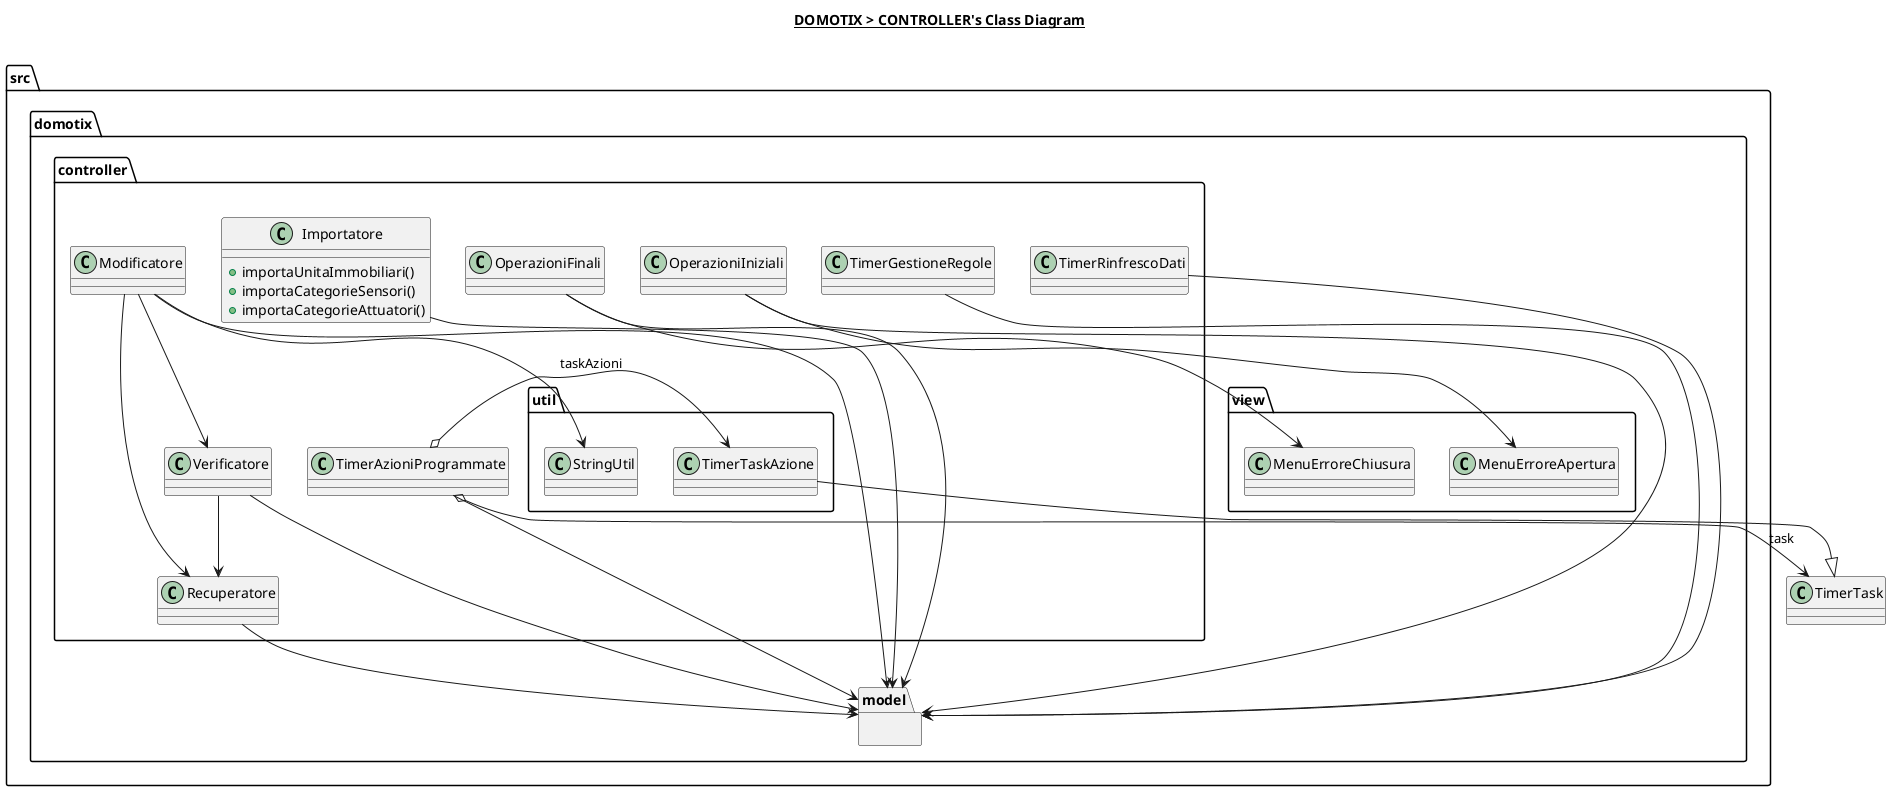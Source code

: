 @startuml

title __DOMOTIX > CONTROLLER's Class Diagram__\n

namespace src.domotix.controller {
    class src.domotix.controller.Importatore {
        + importaUnitaImmobiliari()
        + importaCategorieSensori()
        + importaCategorieAttuatori()
    }

    class src.domotix.controller.Modificatore {
    }

    class src.domotix.controller.OperazioniFinali {
    }

    class src.domotix.controller.OperazioniIniziali {
    }

    class src.domotix.controller.Recuperatore {
    }

    class src.domotix.controller.Verificatore {
    }

    class src.domotix.controller.TimerGestioneRegole {
    }

    class src.domotix.controller.TimerRinfrescoDati {
    }

    class src.domotix.controller.TimerAzioniProgrammate {
    }

    namespace util {
        class src.domotix.controller.util.StringUtil {
        }
        class src.domotix.controller.util.TimerTaskAzione {
        }
    }
}

namespace src.domotix.model {

}

src.domotix.controller.Modificatore --> src.domotix.controller.util.StringUtil
src.domotix.controller.Modificatore --> src.domotix.controller.Recuperatore
src.domotix.controller.Modificatore --> src.domotix.controller.Verificatore
src.domotix.controller.Modificatore --> src.domotix.model
src.domotix.controller.Importatore --> src.domotix.model

src.domotix.controller.Verificatore --> src.domotix.controller.Recuperatore
src.domotix.controller.Verificatore --> src.domotix.model

src.domotix.controller.Recuperatore --> src.domotix.model

src.domotix.controller.OperazioniIniziali --> src.domotix.model
src.domotix.controller.OperazioniIniziali --> src.domotix.view.MenuErroreApertura

src.domotix.controller.OperazioniFinali --> src.domotix.model
src.domotix.controller.OperazioniFinali --> src.domotix.view.MenuErroreChiusura

src.domotix.controller.TimerGestioneRegole --> src.domotix.model
src.domotix.controller.TimerRinfrescoDati --> src.domotix.model
src.domotix.controller.TimerAzioniProgrammate --> src.domotix.model
src.domotix.controller.TimerAzioniProgrammate o-> TimerTask : task
src.domotix.controller.TimerAzioniProgrammate o-> src.domotix.controller.util.TimerTaskAzione : taskAzioni
src.domotix.controller.util.TimerTaskAzione --|> TimerTask

@enduml
